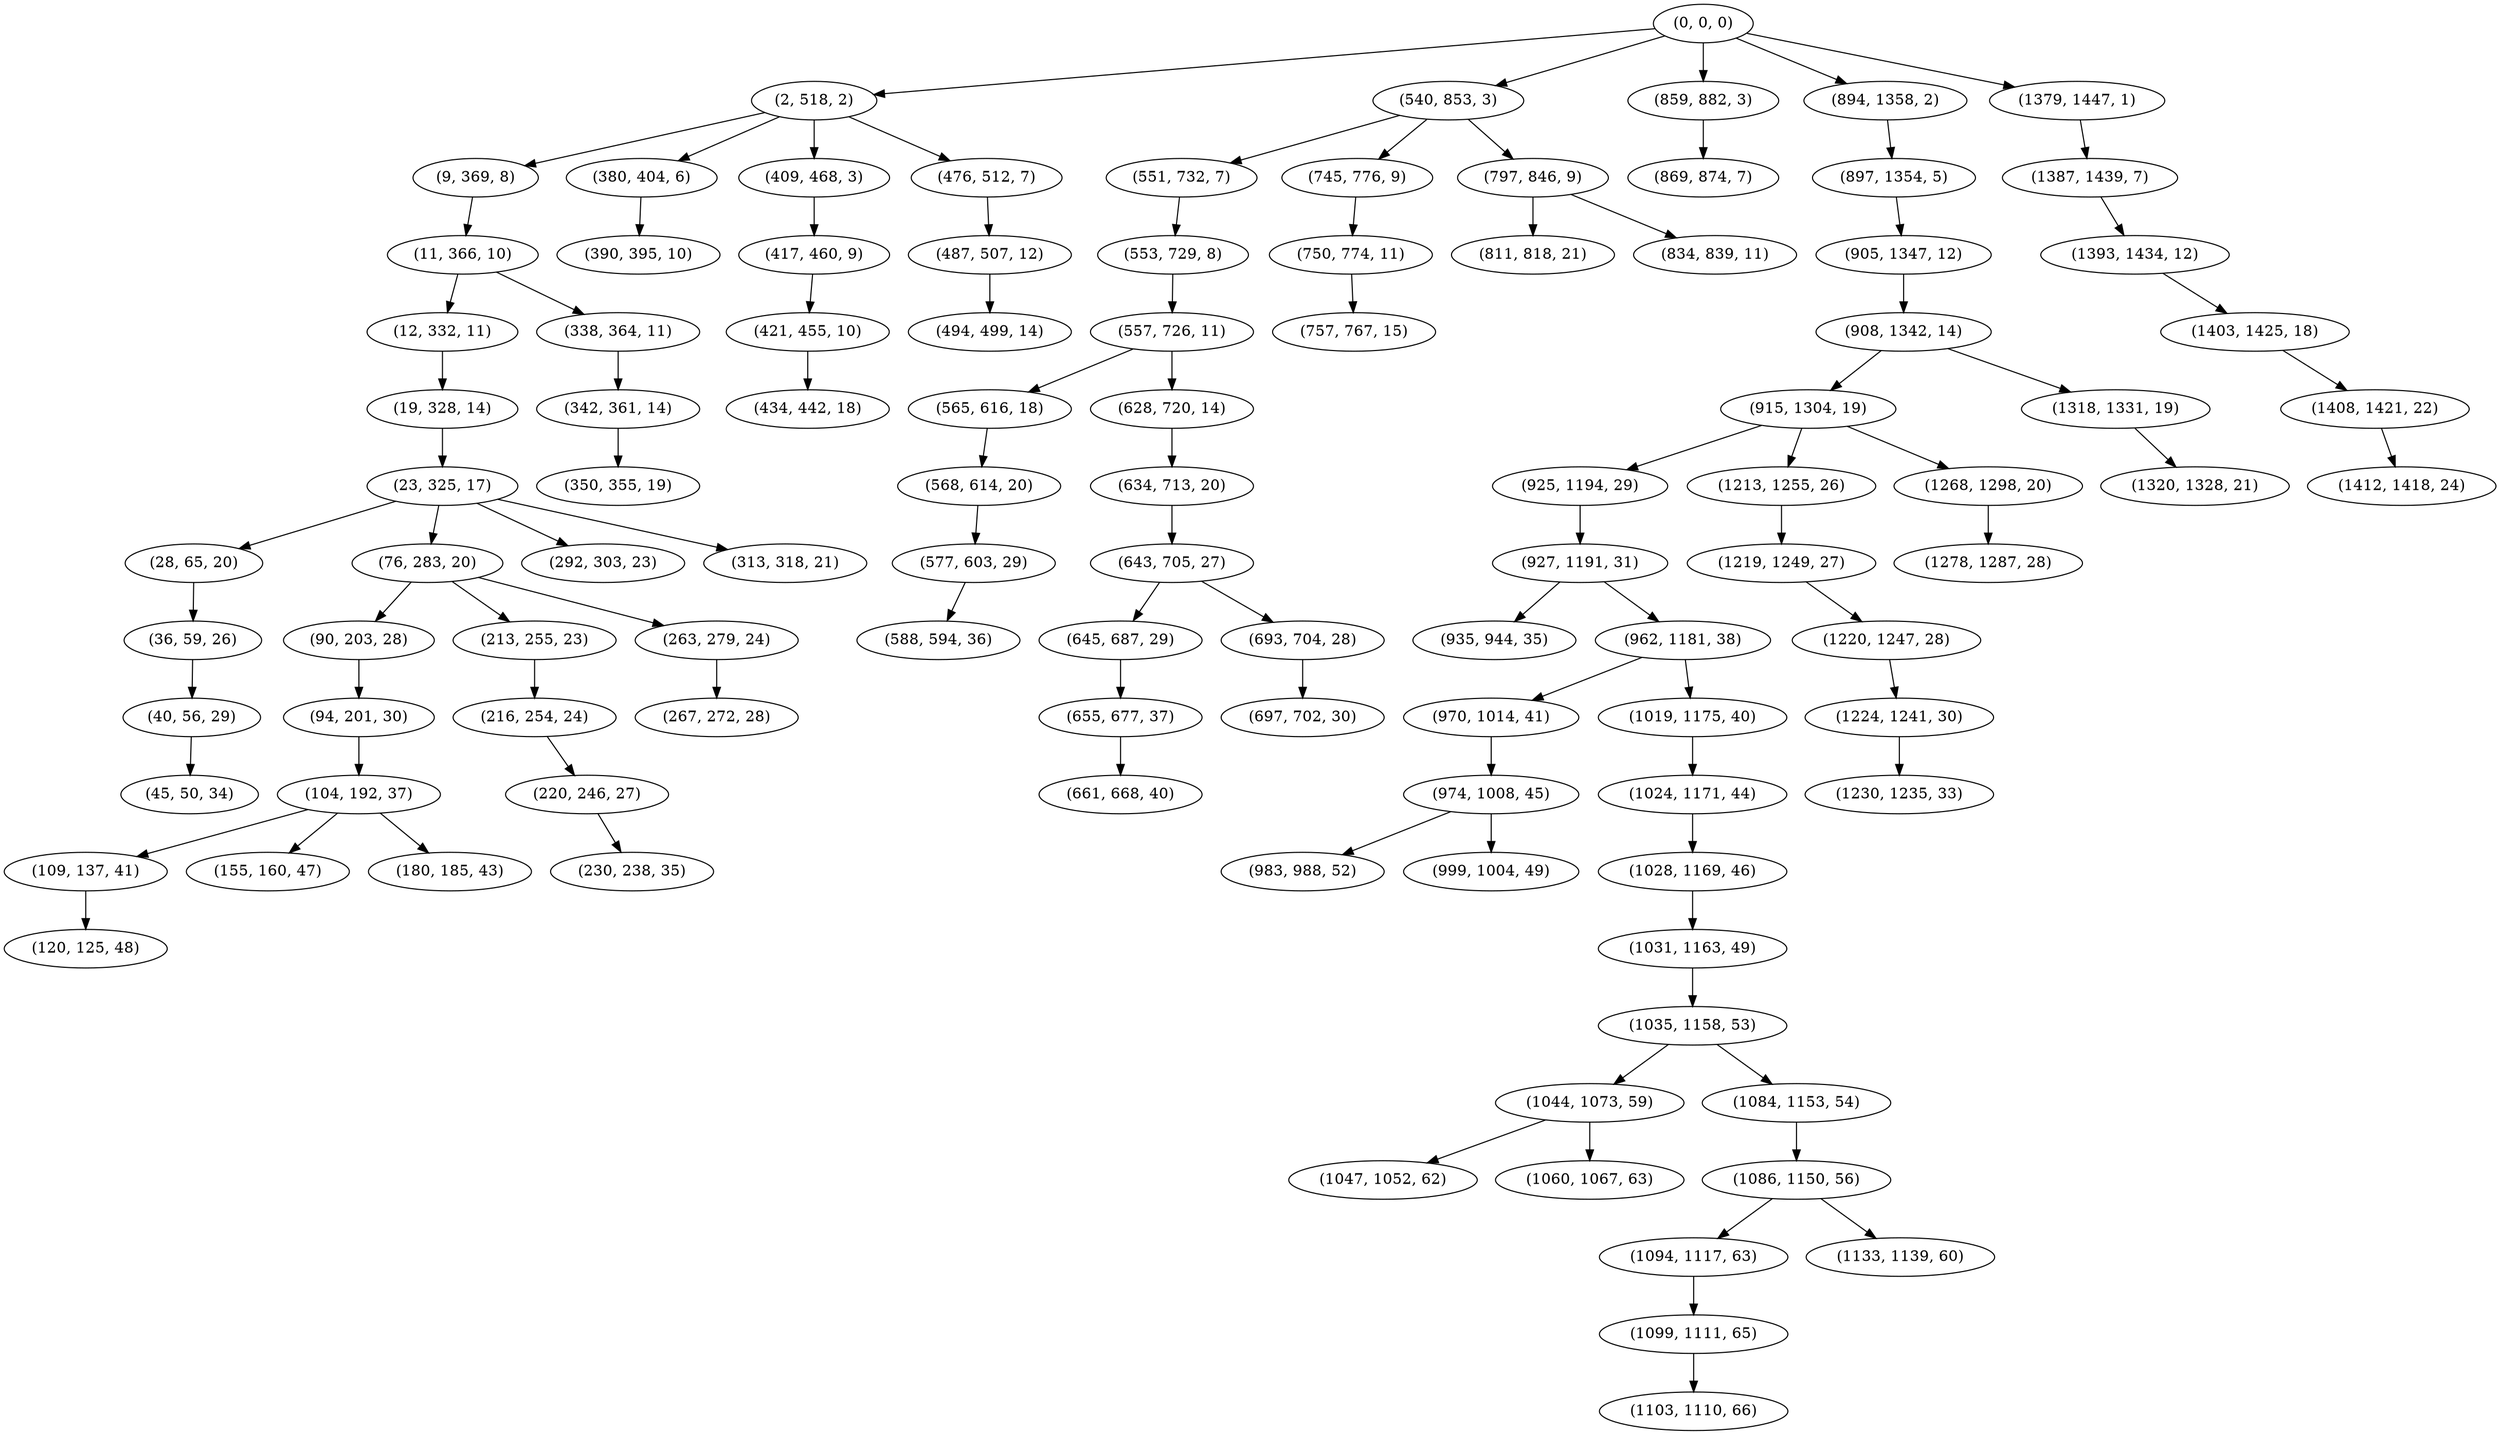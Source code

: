 digraph tree {
    "(0, 0, 0)";
    "(2, 518, 2)";
    "(9, 369, 8)";
    "(11, 366, 10)";
    "(12, 332, 11)";
    "(19, 328, 14)";
    "(23, 325, 17)";
    "(28, 65, 20)";
    "(36, 59, 26)";
    "(40, 56, 29)";
    "(45, 50, 34)";
    "(76, 283, 20)";
    "(90, 203, 28)";
    "(94, 201, 30)";
    "(104, 192, 37)";
    "(109, 137, 41)";
    "(120, 125, 48)";
    "(155, 160, 47)";
    "(180, 185, 43)";
    "(213, 255, 23)";
    "(216, 254, 24)";
    "(220, 246, 27)";
    "(230, 238, 35)";
    "(263, 279, 24)";
    "(267, 272, 28)";
    "(292, 303, 23)";
    "(313, 318, 21)";
    "(338, 364, 11)";
    "(342, 361, 14)";
    "(350, 355, 19)";
    "(380, 404, 6)";
    "(390, 395, 10)";
    "(409, 468, 3)";
    "(417, 460, 9)";
    "(421, 455, 10)";
    "(434, 442, 18)";
    "(476, 512, 7)";
    "(487, 507, 12)";
    "(494, 499, 14)";
    "(540, 853, 3)";
    "(551, 732, 7)";
    "(553, 729, 8)";
    "(557, 726, 11)";
    "(565, 616, 18)";
    "(568, 614, 20)";
    "(577, 603, 29)";
    "(588, 594, 36)";
    "(628, 720, 14)";
    "(634, 713, 20)";
    "(643, 705, 27)";
    "(645, 687, 29)";
    "(655, 677, 37)";
    "(661, 668, 40)";
    "(693, 704, 28)";
    "(697, 702, 30)";
    "(745, 776, 9)";
    "(750, 774, 11)";
    "(757, 767, 15)";
    "(797, 846, 9)";
    "(811, 818, 21)";
    "(834, 839, 11)";
    "(859, 882, 3)";
    "(869, 874, 7)";
    "(894, 1358, 2)";
    "(897, 1354, 5)";
    "(905, 1347, 12)";
    "(908, 1342, 14)";
    "(915, 1304, 19)";
    "(925, 1194, 29)";
    "(927, 1191, 31)";
    "(935, 944, 35)";
    "(962, 1181, 38)";
    "(970, 1014, 41)";
    "(974, 1008, 45)";
    "(983, 988, 52)";
    "(999, 1004, 49)";
    "(1019, 1175, 40)";
    "(1024, 1171, 44)";
    "(1028, 1169, 46)";
    "(1031, 1163, 49)";
    "(1035, 1158, 53)";
    "(1044, 1073, 59)";
    "(1047, 1052, 62)";
    "(1060, 1067, 63)";
    "(1084, 1153, 54)";
    "(1086, 1150, 56)";
    "(1094, 1117, 63)";
    "(1099, 1111, 65)";
    "(1103, 1110, 66)";
    "(1133, 1139, 60)";
    "(1213, 1255, 26)";
    "(1219, 1249, 27)";
    "(1220, 1247, 28)";
    "(1224, 1241, 30)";
    "(1230, 1235, 33)";
    "(1268, 1298, 20)";
    "(1278, 1287, 28)";
    "(1318, 1331, 19)";
    "(1320, 1328, 21)";
    "(1379, 1447, 1)";
    "(1387, 1439, 7)";
    "(1393, 1434, 12)";
    "(1403, 1425, 18)";
    "(1408, 1421, 22)";
    "(1412, 1418, 24)";
    "(0, 0, 0)" -> "(2, 518, 2)";
    "(0, 0, 0)" -> "(540, 853, 3)";
    "(0, 0, 0)" -> "(859, 882, 3)";
    "(0, 0, 0)" -> "(894, 1358, 2)";
    "(0, 0, 0)" -> "(1379, 1447, 1)";
    "(2, 518, 2)" -> "(9, 369, 8)";
    "(2, 518, 2)" -> "(380, 404, 6)";
    "(2, 518, 2)" -> "(409, 468, 3)";
    "(2, 518, 2)" -> "(476, 512, 7)";
    "(9, 369, 8)" -> "(11, 366, 10)";
    "(11, 366, 10)" -> "(12, 332, 11)";
    "(11, 366, 10)" -> "(338, 364, 11)";
    "(12, 332, 11)" -> "(19, 328, 14)";
    "(19, 328, 14)" -> "(23, 325, 17)";
    "(23, 325, 17)" -> "(28, 65, 20)";
    "(23, 325, 17)" -> "(76, 283, 20)";
    "(23, 325, 17)" -> "(292, 303, 23)";
    "(23, 325, 17)" -> "(313, 318, 21)";
    "(28, 65, 20)" -> "(36, 59, 26)";
    "(36, 59, 26)" -> "(40, 56, 29)";
    "(40, 56, 29)" -> "(45, 50, 34)";
    "(76, 283, 20)" -> "(90, 203, 28)";
    "(76, 283, 20)" -> "(213, 255, 23)";
    "(76, 283, 20)" -> "(263, 279, 24)";
    "(90, 203, 28)" -> "(94, 201, 30)";
    "(94, 201, 30)" -> "(104, 192, 37)";
    "(104, 192, 37)" -> "(109, 137, 41)";
    "(104, 192, 37)" -> "(155, 160, 47)";
    "(104, 192, 37)" -> "(180, 185, 43)";
    "(109, 137, 41)" -> "(120, 125, 48)";
    "(213, 255, 23)" -> "(216, 254, 24)";
    "(216, 254, 24)" -> "(220, 246, 27)";
    "(220, 246, 27)" -> "(230, 238, 35)";
    "(263, 279, 24)" -> "(267, 272, 28)";
    "(338, 364, 11)" -> "(342, 361, 14)";
    "(342, 361, 14)" -> "(350, 355, 19)";
    "(380, 404, 6)" -> "(390, 395, 10)";
    "(409, 468, 3)" -> "(417, 460, 9)";
    "(417, 460, 9)" -> "(421, 455, 10)";
    "(421, 455, 10)" -> "(434, 442, 18)";
    "(476, 512, 7)" -> "(487, 507, 12)";
    "(487, 507, 12)" -> "(494, 499, 14)";
    "(540, 853, 3)" -> "(551, 732, 7)";
    "(540, 853, 3)" -> "(745, 776, 9)";
    "(540, 853, 3)" -> "(797, 846, 9)";
    "(551, 732, 7)" -> "(553, 729, 8)";
    "(553, 729, 8)" -> "(557, 726, 11)";
    "(557, 726, 11)" -> "(565, 616, 18)";
    "(557, 726, 11)" -> "(628, 720, 14)";
    "(565, 616, 18)" -> "(568, 614, 20)";
    "(568, 614, 20)" -> "(577, 603, 29)";
    "(577, 603, 29)" -> "(588, 594, 36)";
    "(628, 720, 14)" -> "(634, 713, 20)";
    "(634, 713, 20)" -> "(643, 705, 27)";
    "(643, 705, 27)" -> "(645, 687, 29)";
    "(643, 705, 27)" -> "(693, 704, 28)";
    "(645, 687, 29)" -> "(655, 677, 37)";
    "(655, 677, 37)" -> "(661, 668, 40)";
    "(693, 704, 28)" -> "(697, 702, 30)";
    "(745, 776, 9)" -> "(750, 774, 11)";
    "(750, 774, 11)" -> "(757, 767, 15)";
    "(797, 846, 9)" -> "(811, 818, 21)";
    "(797, 846, 9)" -> "(834, 839, 11)";
    "(859, 882, 3)" -> "(869, 874, 7)";
    "(894, 1358, 2)" -> "(897, 1354, 5)";
    "(897, 1354, 5)" -> "(905, 1347, 12)";
    "(905, 1347, 12)" -> "(908, 1342, 14)";
    "(908, 1342, 14)" -> "(915, 1304, 19)";
    "(908, 1342, 14)" -> "(1318, 1331, 19)";
    "(915, 1304, 19)" -> "(925, 1194, 29)";
    "(915, 1304, 19)" -> "(1213, 1255, 26)";
    "(915, 1304, 19)" -> "(1268, 1298, 20)";
    "(925, 1194, 29)" -> "(927, 1191, 31)";
    "(927, 1191, 31)" -> "(935, 944, 35)";
    "(927, 1191, 31)" -> "(962, 1181, 38)";
    "(962, 1181, 38)" -> "(970, 1014, 41)";
    "(962, 1181, 38)" -> "(1019, 1175, 40)";
    "(970, 1014, 41)" -> "(974, 1008, 45)";
    "(974, 1008, 45)" -> "(983, 988, 52)";
    "(974, 1008, 45)" -> "(999, 1004, 49)";
    "(1019, 1175, 40)" -> "(1024, 1171, 44)";
    "(1024, 1171, 44)" -> "(1028, 1169, 46)";
    "(1028, 1169, 46)" -> "(1031, 1163, 49)";
    "(1031, 1163, 49)" -> "(1035, 1158, 53)";
    "(1035, 1158, 53)" -> "(1044, 1073, 59)";
    "(1035, 1158, 53)" -> "(1084, 1153, 54)";
    "(1044, 1073, 59)" -> "(1047, 1052, 62)";
    "(1044, 1073, 59)" -> "(1060, 1067, 63)";
    "(1084, 1153, 54)" -> "(1086, 1150, 56)";
    "(1086, 1150, 56)" -> "(1094, 1117, 63)";
    "(1086, 1150, 56)" -> "(1133, 1139, 60)";
    "(1094, 1117, 63)" -> "(1099, 1111, 65)";
    "(1099, 1111, 65)" -> "(1103, 1110, 66)";
    "(1213, 1255, 26)" -> "(1219, 1249, 27)";
    "(1219, 1249, 27)" -> "(1220, 1247, 28)";
    "(1220, 1247, 28)" -> "(1224, 1241, 30)";
    "(1224, 1241, 30)" -> "(1230, 1235, 33)";
    "(1268, 1298, 20)" -> "(1278, 1287, 28)";
    "(1318, 1331, 19)" -> "(1320, 1328, 21)";
    "(1379, 1447, 1)" -> "(1387, 1439, 7)";
    "(1387, 1439, 7)" -> "(1393, 1434, 12)";
    "(1393, 1434, 12)" -> "(1403, 1425, 18)";
    "(1403, 1425, 18)" -> "(1408, 1421, 22)";
    "(1408, 1421, 22)" -> "(1412, 1418, 24)";
}
